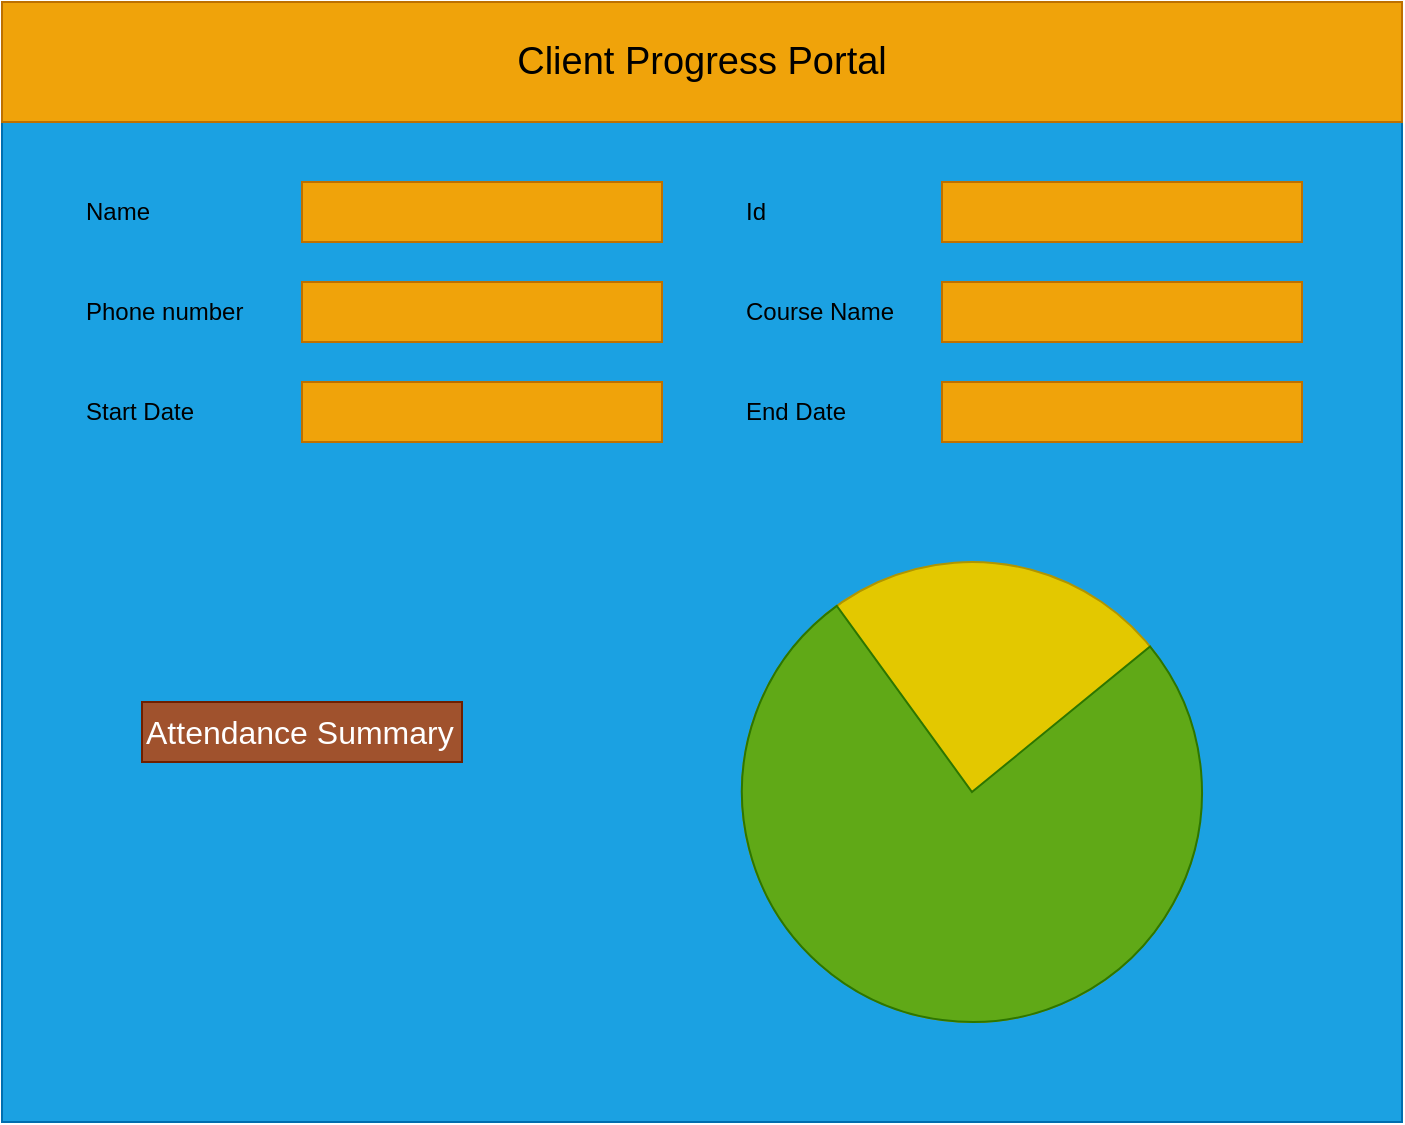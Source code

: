 <mxfile version="24.7.17">
  <diagram name="Page-1" id="IlLIp6Uapo7Fj6eSEGdD">
    <mxGraphModel dx="1434" dy="844" grid="1" gridSize="10" guides="1" tooltips="1" connect="1" arrows="1" fold="1" page="1" pageScale="1" pageWidth="850" pageHeight="1100" math="0" shadow="0">
      <root>
        <mxCell id="0" />
        <mxCell id="1" parent="0" />
        <mxCell id="GwATnRZkgcx0kysO0u_j-1" value="" style="rounded=0;whiteSpace=wrap;html=1;fillColor=#1ba1e2;fontColor=#ffffff;strokeColor=#006EAF;" parent="1" vertex="1">
          <mxGeometry x="90" y="140" width="700" height="500" as="geometry" />
        </mxCell>
        <mxCell id="GwATnRZkgcx0kysO0u_j-2" value="&lt;font style=&quot;font-size: 19px;&quot;&gt;Client Progress Portal&lt;/font&gt;" style="rounded=0;whiteSpace=wrap;html=1;fillColor=#f0a30a;fontColor=#000000;strokeColor=#BD7000;" parent="1" vertex="1">
          <mxGeometry x="90" y="80" width="700" height="60" as="geometry" />
        </mxCell>
        <mxCell id="GwATnRZkgcx0kysO0u_j-3" value="Name" style="text;html=1;align=left;verticalAlign=middle;whiteSpace=wrap;rounded=0;" parent="1" vertex="1">
          <mxGeometry x="130" y="170" width="60" height="30" as="geometry" />
        </mxCell>
        <mxCell id="GwATnRZkgcx0kysO0u_j-4" value="" style="rounded=0;whiteSpace=wrap;html=1;fillColor=#f0a30a;fontColor=#000000;strokeColor=#BD7000;" parent="1" vertex="1">
          <mxGeometry x="240" y="170" width="180" height="30" as="geometry" />
        </mxCell>
        <mxCell id="GwATnRZkgcx0kysO0u_j-5" value="Id" style="text;html=1;align=left;verticalAlign=middle;whiteSpace=wrap;rounded=0;" parent="1" vertex="1">
          <mxGeometry x="460" y="170" width="60" height="30" as="geometry" />
        </mxCell>
        <mxCell id="GwATnRZkgcx0kysO0u_j-6" value="" style="rounded=0;whiteSpace=wrap;html=1;fillColor=#f0a30a;fontColor=#000000;strokeColor=#BD7000;" parent="1" vertex="1">
          <mxGeometry x="560" y="170" width="180" height="30" as="geometry" />
        </mxCell>
        <mxCell id="GwATnRZkgcx0kysO0u_j-7" value="Phone number" style="text;html=1;align=left;verticalAlign=middle;whiteSpace=wrap;rounded=0;" parent="1" vertex="1">
          <mxGeometry x="130" y="220" width="90" height="30" as="geometry" />
        </mxCell>
        <mxCell id="GwATnRZkgcx0kysO0u_j-8" value="" style="rounded=0;whiteSpace=wrap;html=1;fillColor=#f0a30a;fontColor=#000000;strokeColor=#BD7000;" parent="1" vertex="1">
          <mxGeometry x="240" y="220" width="180" height="30" as="geometry" />
        </mxCell>
        <mxCell id="GwATnRZkgcx0kysO0u_j-9" value="Course Name" style="text;html=1;align=left;verticalAlign=middle;whiteSpace=wrap;rounded=0;" parent="1" vertex="1">
          <mxGeometry x="460" y="220" width="80" height="30" as="geometry" />
        </mxCell>
        <mxCell id="GwATnRZkgcx0kysO0u_j-10" value="" style="rounded=0;whiteSpace=wrap;html=1;fillColor=#f0a30a;fontColor=#000000;strokeColor=#BD7000;" parent="1" vertex="1">
          <mxGeometry x="560" y="220" width="180" height="30" as="geometry" />
        </mxCell>
        <mxCell id="GwATnRZkgcx0kysO0u_j-11" value="Start Date" style="text;html=1;align=left;verticalAlign=middle;whiteSpace=wrap;rounded=0;" parent="1" vertex="1">
          <mxGeometry x="130" y="270" width="90" height="30" as="geometry" />
        </mxCell>
        <mxCell id="GwATnRZkgcx0kysO0u_j-12" value="" style="rounded=0;whiteSpace=wrap;html=1;fillColor=#f0a30a;fontColor=#000000;strokeColor=#BD7000;" parent="1" vertex="1">
          <mxGeometry x="240" y="270" width="180" height="30" as="geometry" />
        </mxCell>
        <mxCell id="GwATnRZkgcx0kysO0u_j-13" value="End Date" style="text;html=1;align=left;verticalAlign=middle;whiteSpace=wrap;rounded=0;" parent="1" vertex="1">
          <mxGeometry x="460" y="270" width="60" height="30" as="geometry" />
        </mxCell>
        <mxCell id="GwATnRZkgcx0kysO0u_j-14" value="" style="rounded=0;whiteSpace=wrap;html=1;fillColor=#f0a30a;fontColor=#000000;strokeColor=#BD7000;" parent="1" vertex="1">
          <mxGeometry x="560" y="270" width="180" height="30" as="geometry" />
        </mxCell>
        <mxCell id="GwATnRZkgcx0kysO0u_j-16" value="" style="verticalLabelPosition=bottom;verticalAlign=top;html=1;shape=mxgraph.basic.pie;startAngle=0.031;endAngle=0.9;rotation=90;fillColor=#e3c800;fontColor=#000000;strokeColor=#B09500;" parent="1" vertex="1">
          <mxGeometry x="460" y="360" width="230" height="230" as="geometry" />
        </mxCell>
        <mxCell id="GwATnRZkgcx0kysO0u_j-17" value="" style="verticalLabelPosition=bottom;verticalAlign=top;html=1;shape=mxgraph.basic.pie;startAngle=0.141;endAngle=0.9;fillColor=#60a917;fontColor=#ffffff;strokeColor=#2D7600;" parent="1" vertex="1">
          <mxGeometry x="460" y="360" width="230" height="230" as="geometry" />
        </mxCell>
        <mxCell id="GwATnRZkgcx0kysO0u_j-18" value="&lt;font style=&quot;font-size: 16px;&quot;&gt;Attendance Summary&lt;/font&gt;" style="text;html=1;align=left;verticalAlign=middle;whiteSpace=wrap;rounded=0;fillColor=#a0522d;fontColor=#ffffff;strokeColor=#6D1F00;" parent="1" vertex="1">
          <mxGeometry x="160" y="430" width="160" height="30" as="geometry" />
        </mxCell>
      </root>
    </mxGraphModel>
  </diagram>
</mxfile>
